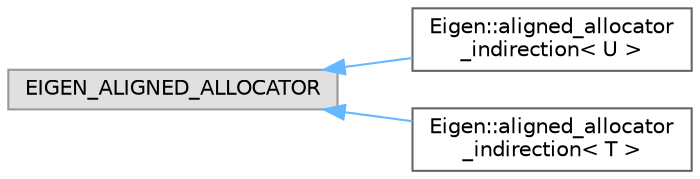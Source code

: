 digraph "类继承关系图"
{
 // LATEX_PDF_SIZE
  bgcolor="transparent";
  edge [fontname=Helvetica,fontsize=10,labelfontname=Helvetica,labelfontsize=10];
  node [fontname=Helvetica,fontsize=10,shape=box,height=0.2,width=0.4];
  rankdir="LR";
  Node0 [id="Node000000",label="EIGEN_ALIGNED_ALLOCATOR",height=0.2,width=0.4,color="grey60", fillcolor="#E0E0E0", style="filled",tooltip=" "];
  Node0 -> Node1 [id="edge4834_Node000000_Node000001",dir="back",color="steelblue1",style="solid",tooltip=" "];
  Node1 [id="Node000001",label="Eigen::aligned_allocator\l_indirection\< U \>",height=0.2,width=0.4,color="grey40", fillcolor="white", style="filled",URL="$class_eigen_1_1aligned__allocator__indirection.html",tooltip=" "];
  Node0 -> Node2 [id="edge4835_Node000000_Node000002",dir="back",color="steelblue1",style="solid",tooltip=" "];
  Node2 [id="Node000002",label="Eigen::aligned_allocator\l_indirection\< T \>",height=0.2,width=0.4,color="grey40", fillcolor="white", style="filled",URL="$class_eigen_1_1aligned__allocator__indirection.html",tooltip=" "];
}
